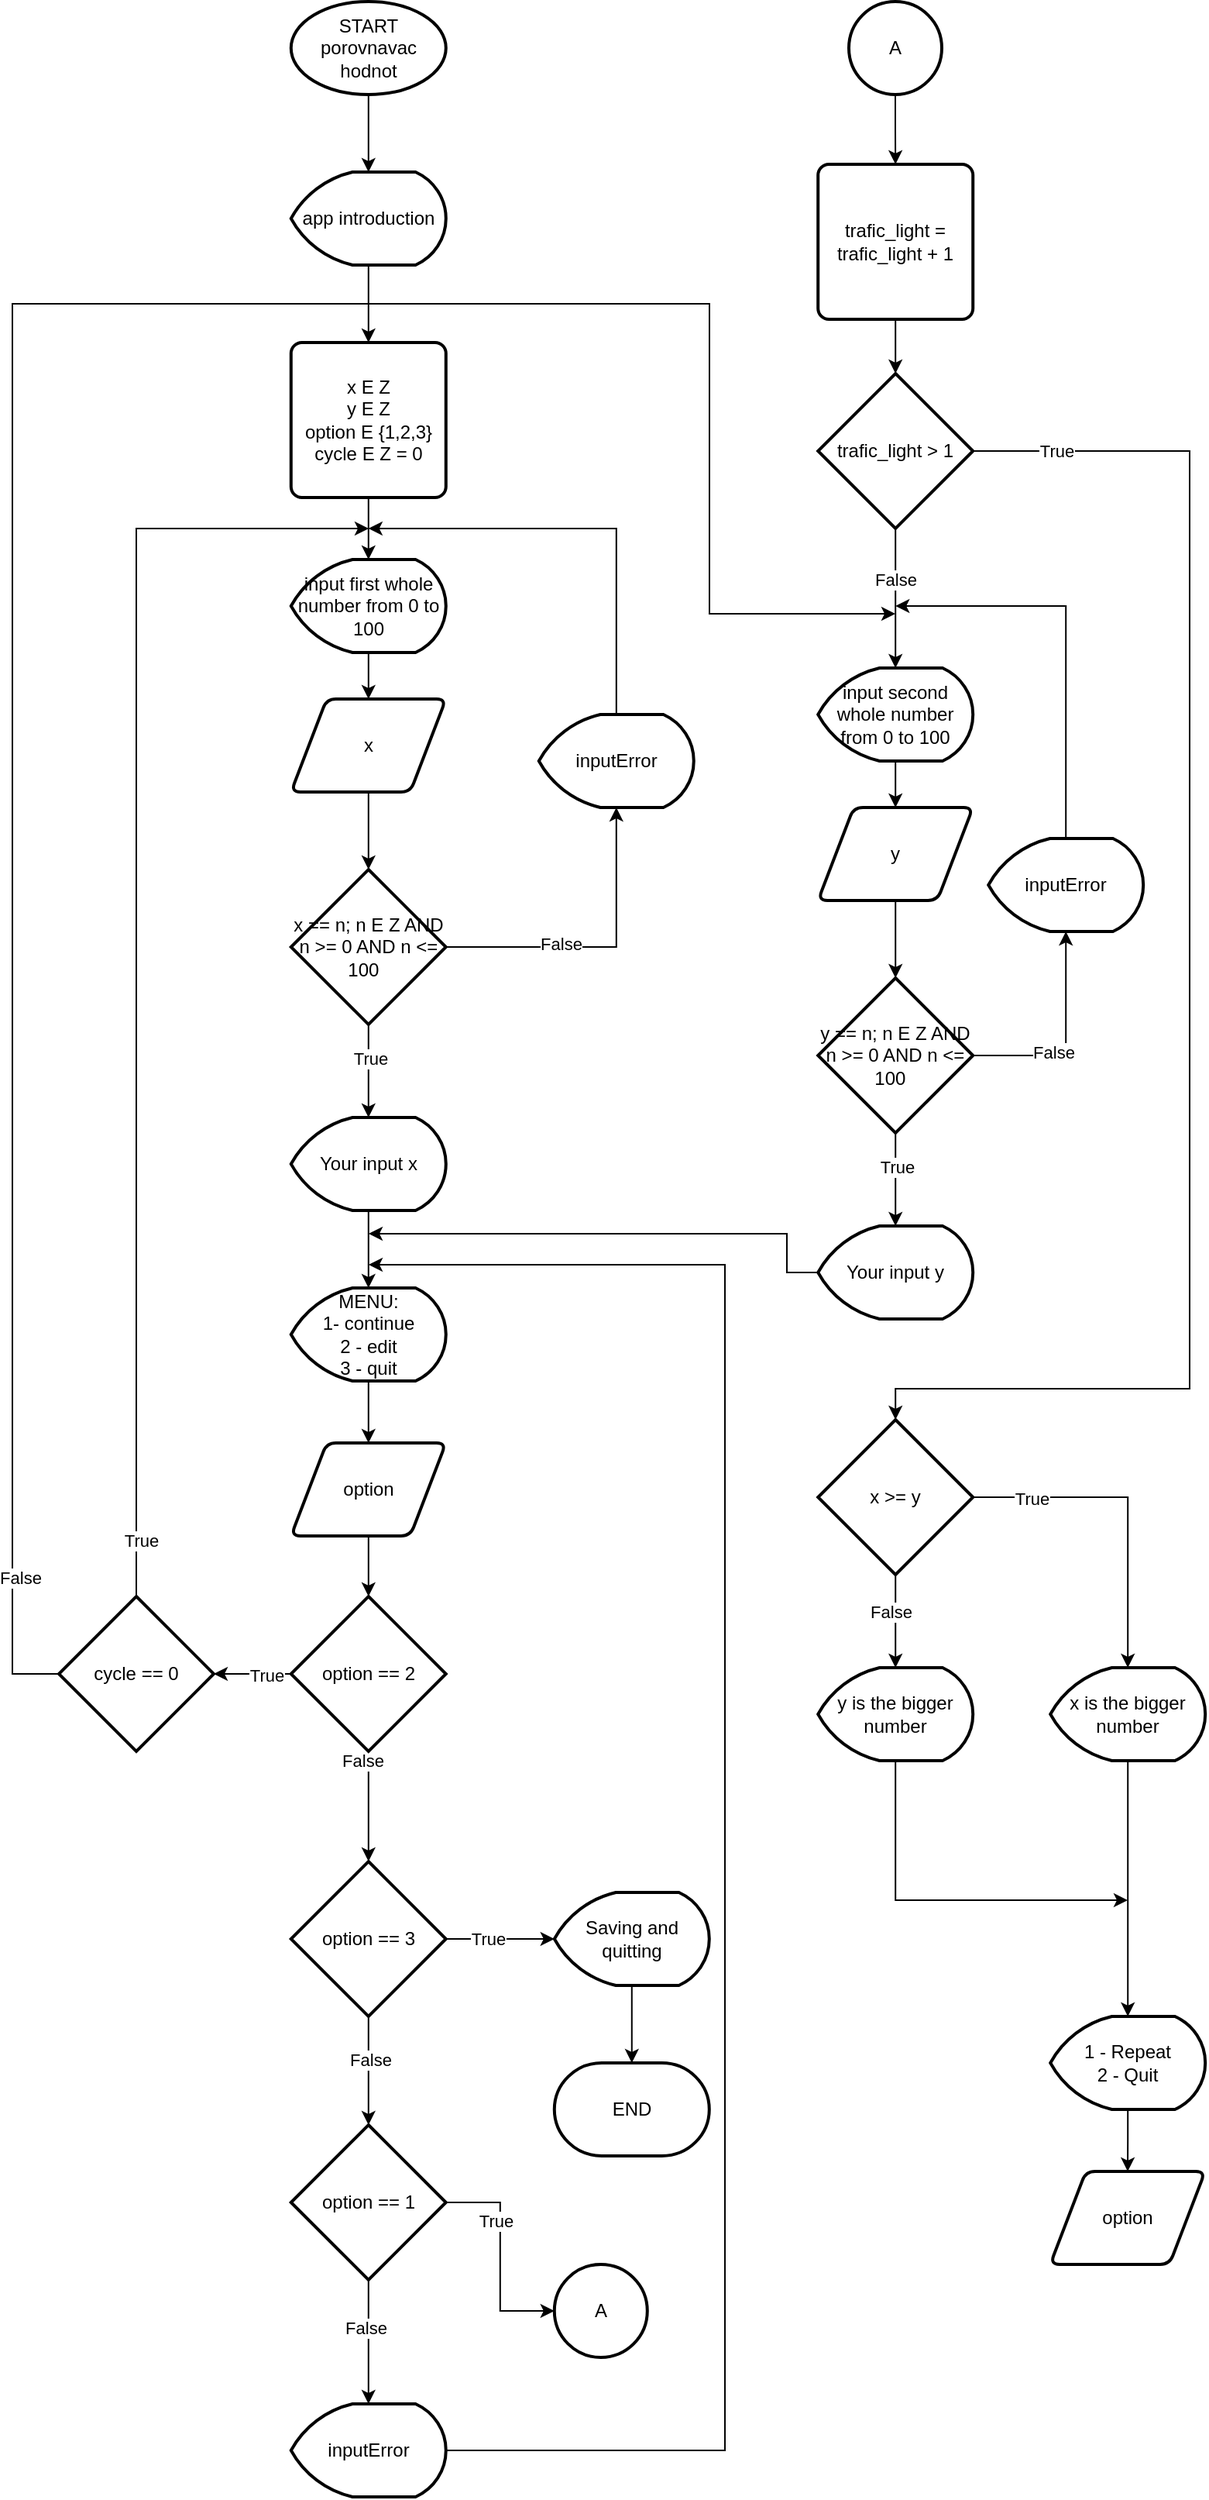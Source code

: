 <mxfile version="20.6.2" type="device"><diagram id="C5RBs43oDa-KdzZeNtuy" name="Page-1"><mxGraphModel dx="1586" dy="953" grid="1" gridSize="10" guides="1" tooltips="1" connect="1" arrows="1" fold="1" page="1" pageScale="1" pageWidth="827" pageHeight="1169" math="0" shadow="0"><root><mxCell id="WIyWlLk6GJQsqaUBKTNV-0"/><mxCell id="WIyWlLk6GJQsqaUBKTNV-1" parent="WIyWlLk6GJQsqaUBKTNV-0"/><mxCell id="ViDhvt9mj5HyhVhJRqnf-46" value="" style="edgeStyle=orthogonalEdgeStyle;rounded=0;orthogonalLoop=1;jettySize=auto;html=1;" parent="WIyWlLk6GJQsqaUBKTNV-1" source="ViDhvt9mj5HyhVhJRqnf-44" target="ViDhvt9mj5HyhVhJRqnf-45" edge="1"><mxGeometry relative="1" as="geometry"/></mxCell><mxCell id="ViDhvt9mj5HyhVhJRqnf-44" value="START&lt;br&gt;porovnavac hodnot" style="strokeWidth=2;html=1;shape=mxgraph.flowchart.start_1;whiteSpace=wrap;" parent="WIyWlLk6GJQsqaUBKTNV-1" vertex="1"><mxGeometry x="199.89" y="15" width="100" height="60" as="geometry"/></mxCell><mxCell id="ViDhvt9mj5HyhVhJRqnf-51" value="" style="edgeStyle=orthogonalEdgeStyle;rounded=0;orthogonalLoop=1;jettySize=auto;html=1;" parent="WIyWlLk6GJQsqaUBKTNV-1" source="ViDhvt9mj5HyhVhJRqnf-45" target="ViDhvt9mj5HyhVhJRqnf-47" edge="1"><mxGeometry relative="1" as="geometry"/></mxCell><mxCell id="ViDhvt9mj5HyhVhJRqnf-45" value="app introduction" style="strokeWidth=2;html=1;shape=mxgraph.flowchart.display;whiteSpace=wrap;" parent="WIyWlLk6GJQsqaUBKTNV-1" vertex="1"><mxGeometry x="199.89" y="125" width="100" height="60" as="geometry"/></mxCell><mxCell id="ViDhvt9mj5HyhVhJRqnf-52" value="" style="edgeStyle=orthogonalEdgeStyle;rounded=0;orthogonalLoop=1;jettySize=auto;html=1;" parent="WIyWlLk6GJQsqaUBKTNV-1" source="ViDhvt9mj5HyhVhJRqnf-47" target="ViDhvt9mj5HyhVhJRqnf-48" edge="1"><mxGeometry relative="1" as="geometry"/></mxCell><mxCell id="ViDhvt9mj5HyhVhJRqnf-47" value="x E Z&lt;br&gt;y E Z&lt;br&gt;option E {1,2,3}&lt;br&gt;cycle E Z = 0" style="rounded=1;whiteSpace=wrap;html=1;absoluteArcSize=1;arcSize=14;strokeWidth=2;" parent="WIyWlLk6GJQsqaUBKTNV-1" vertex="1"><mxGeometry x="199.89" y="235" width="100" height="100" as="geometry"/></mxCell><mxCell id="ViDhvt9mj5HyhVhJRqnf-53" value="" style="edgeStyle=orthogonalEdgeStyle;rounded=0;orthogonalLoop=1;jettySize=auto;html=1;" parent="WIyWlLk6GJQsqaUBKTNV-1" source="ViDhvt9mj5HyhVhJRqnf-48" target="ViDhvt9mj5HyhVhJRqnf-49" edge="1"><mxGeometry relative="1" as="geometry"/></mxCell><mxCell id="ViDhvt9mj5HyhVhJRqnf-48" value="input first whole number from 0 to 100" style="strokeWidth=2;html=1;shape=mxgraph.flowchart.display;whiteSpace=wrap;" parent="WIyWlLk6GJQsqaUBKTNV-1" vertex="1"><mxGeometry x="199.89" y="375" width="100" height="60" as="geometry"/></mxCell><mxCell id="ViDhvt9mj5HyhVhJRqnf-54" value="" style="edgeStyle=orthogonalEdgeStyle;rounded=0;orthogonalLoop=1;jettySize=auto;html=1;" parent="WIyWlLk6GJQsqaUBKTNV-1" source="ViDhvt9mj5HyhVhJRqnf-49" target="ViDhvt9mj5HyhVhJRqnf-50" edge="1"><mxGeometry relative="1" as="geometry"/></mxCell><mxCell id="ViDhvt9mj5HyhVhJRqnf-49" value="x" style="shape=parallelogram;html=1;strokeWidth=2;perimeter=parallelogramPerimeter;whiteSpace=wrap;rounded=1;arcSize=12;size=0.23;" parent="WIyWlLk6GJQsqaUBKTNV-1" vertex="1"><mxGeometry x="199.89" y="465" width="100" height="60" as="geometry"/></mxCell><mxCell id="ViDhvt9mj5HyhVhJRqnf-57" style="edgeStyle=orthogonalEdgeStyle;rounded=0;orthogonalLoop=1;jettySize=auto;html=1;entryX=0.5;entryY=1;entryDx=0;entryDy=0;entryPerimeter=0;" parent="WIyWlLk6GJQsqaUBKTNV-1" source="ViDhvt9mj5HyhVhJRqnf-50" target="ViDhvt9mj5HyhVhJRqnf-55" edge="1"><mxGeometry relative="1" as="geometry"/></mxCell><mxCell id="ViDhvt9mj5HyhVhJRqnf-60" value="False" style="edgeLabel;html=1;align=center;verticalAlign=middle;resizable=0;points=[];" parent="ViDhvt9mj5HyhVhJRqnf-57" vertex="1" connectable="0"><mxGeometry x="-0.264" y="2" relative="1" as="geometry"><mxPoint as="offset"/></mxGeometry></mxCell><mxCell id="ViDhvt9mj5HyhVhJRqnf-59" value="" style="edgeStyle=orthogonalEdgeStyle;rounded=0;orthogonalLoop=1;jettySize=auto;html=1;" parent="WIyWlLk6GJQsqaUBKTNV-1" source="ViDhvt9mj5HyhVhJRqnf-50" target="ViDhvt9mj5HyhVhJRqnf-58" edge="1"><mxGeometry relative="1" as="geometry"/></mxCell><mxCell id="ViDhvt9mj5HyhVhJRqnf-61" value="True" style="edgeLabel;html=1;align=center;verticalAlign=middle;resizable=0;points=[];" parent="ViDhvt9mj5HyhVhJRqnf-59" vertex="1" connectable="0"><mxGeometry x="-0.272" y="1" relative="1" as="geometry"><mxPoint as="offset"/></mxGeometry></mxCell><mxCell id="ViDhvt9mj5HyhVhJRqnf-50" value="x == n; n E Z AND n &amp;gt;= 0 AND n &amp;lt;= 100&amp;nbsp;&amp;nbsp;" style="strokeWidth=2;html=1;shape=mxgraph.flowchart.decision;whiteSpace=wrap;" parent="WIyWlLk6GJQsqaUBKTNV-1" vertex="1"><mxGeometry x="199.89" y="575" width="100" height="100" as="geometry"/></mxCell><mxCell id="ViDhvt9mj5HyhVhJRqnf-56" style="edgeStyle=orthogonalEdgeStyle;rounded=0;orthogonalLoop=1;jettySize=auto;html=1;" parent="WIyWlLk6GJQsqaUBKTNV-1" source="ViDhvt9mj5HyhVhJRqnf-55" edge="1"><mxGeometry relative="1" as="geometry"><mxPoint x="249.89" y="355" as="targetPoint"/><Array as="points"><mxPoint x="409.89" y="355"/><mxPoint x="249.89" y="355"/></Array></mxGeometry></mxCell><mxCell id="ViDhvt9mj5HyhVhJRqnf-55" value="inputError" style="strokeWidth=2;html=1;shape=mxgraph.flowchart.display;whiteSpace=wrap;" parent="WIyWlLk6GJQsqaUBKTNV-1" vertex="1"><mxGeometry x="359.89" y="475" width="100" height="60" as="geometry"/></mxCell><mxCell id="ViDhvt9mj5HyhVhJRqnf-63" value="" style="edgeStyle=orthogonalEdgeStyle;rounded=0;orthogonalLoop=1;jettySize=auto;html=1;" parent="WIyWlLk6GJQsqaUBKTNV-1" source="ViDhvt9mj5HyhVhJRqnf-58" target="ViDhvt9mj5HyhVhJRqnf-62" edge="1"><mxGeometry relative="1" as="geometry"/></mxCell><mxCell id="ViDhvt9mj5HyhVhJRqnf-58" value="Your input x" style="strokeWidth=2;html=1;shape=mxgraph.flowchart.display;whiteSpace=wrap;" parent="WIyWlLk6GJQsqaUBKTNV-1" vertex="1"><mxGeometry x="199.89" y="735" width="100" height="60" as="geometry"/></mxCell><mxCell id="ViDhvt9mj5HyhVhJRqnf-65" value="" style="edgeStyle=orthogonalEdgeStyle;rounded=0;orthogonalLoop=1;jettySize=auto;html=1;" parent="WIyWlLk6GJQsqaUBKTNV-1" source="ViDhvt9mj5HyhVhJRqnf-62" target="ViDhvt9mj5HyhVhJRqnf-64" edge="1"><mxGeometry relative="1" as="geometry"/></mxCell><mxCell id="ViDhvt9mj5HyhVhJRqnf-62" value="MENU:&lt;br&gt;1- continue&lt;br&gt;2 - edit&lt;br&gt;3 - quit" style="strokeWidth=2;html=1;shape=mxgraph.flowchart.display;whiteSpace=wrap;" parent="WIyWlLk6GJQsqaUBKTNV-1" vertex="1"><mxGeometry x="199.89" y="845" width="100" height="60" as="geometry"/></mxCell><mxCell id="ViDhvt9mj5HyhVhJRqnf-67" value="" style="edgeStyle=orthogonalEdgeStyle;rounded=0;orthogonalLoop=1;jettySize=auto;html=1;" parent="WIyWlLk6GJQsqaUBKTNV-1" source="ViDhvt9mj5HyhVhJRqnf-64" target="ViDhvt9mj5HyhVhJRqnf-66" edge="1"><mxGeometry relative="1" as="geometry"/></mxCell><mxCell id="ViDhvt9mj5HyhVhJRqnf-64" value="option" style="shape=parallelogram;html=1;strokeWidth=2;perimeter=parallelogramPerimeter;whiteSpace=wrap;rounded=1;arcSize=12;size=0.23;" parent="WIyWlLk6GJQsqaUBKTNV-1" vertex="1"><mxGeometry x="199.89" y="945" width="100" height="60" as="geometry"/></mxCell><object label="" id="ViDhvt9mj5HyhVhJRqnf-70"><mxCell style="edgeStyle=orthogonalEdgeStyle;rounded=0;orthogonalLoop=1;jettySize=auto;html=1;" parent="WIyWlLk6GJQsqaUBKTNV-1" source="ViDhvt9mj5HyhVhJRqnf-66" target="ViDhvt9mj5HyhVhJRqnf-69" edge="1"><mxGeometry relative="1" as="geometry"><Array as="points"><mxPoint x="249.89" y="1165"/><mxPoint x="249.89" y="1165"/></Array></mxGeometry></mxCell></object><mxCell id="ViDhvt9mj5HyhVhJRqnf-74" value="False" style="edgeLabel;html=1;align=center;verticalAlign=middle;resizable=0;points=[];" parent="ViDhvt9mj5HyhVhJRqnf-70" vertex="1" connectable="0"><mxGeometry x="-0.296" y="-4" relative="1" as="geometry"><mxPoint y="-19" as="offset"/></mxGeometry></mxCell><mxCell id="qItkg6InFwcUhKnaSouw-42" value="" style="edgeStyle=orthogonalEdgeStyle;rounded=0;orthogonalLoop=1;jettySize=auto;html=1;" parent="WIyWlLk6GJQsqaUBKTNV-1" source="ViDhvt9mj5HyhVhJRqnf-66" target="qItkg6InFwcUhKnaSouw-41" edge="1"><mxGeometry relative="1" as="geometry"/></mxCell><mxCell id="_-ZKVTHXtM-ltwm5j8Km-3" value="True" style="edgeLabel;html=1;align=center;verticalAlign=middle;resizable=0;points=[];" vertex="1" connectable="0" parent="qItkg6InFwcUhKnaSouw-42"><mxGeometry x="-0.362" y="1" relative="1" as="geometry"><mxPoint as="offset"/></mxGeometry></mxCell><mxCell id="ViDhvt9mj5HyhVhJRqnf-66" value="option == 2" style="strokeWidth=2;html=1;shape=mxgraph.flowchart.decision;whiteSpace=wrap;" parent="WIyWlLk6GJQsqaUBKTNV-1" vertex="1"><mxGeometry x="199.89" y="1044" width="100" height="100" as="geometry"/></mxCell><mxCell id="ViDhvt9mj5HyhVhJRqnf-72" value="" style="edgeStyle=orthogonalEdgeStyle;rounded=0;orthogonalLoop=1;jettySize=auto;html=1;" parent="WIyWlLk6GJQsqaUBKTNV-1" source="ViDhvt9mj5HyhVhJRqnf-69" target="ViDhvt9mj5HyhVhJRqnf-71" edge="1"><mxGeometry relative="1" as="geometry"/></mxCell><mxCell id="ViDhvt9mj5HyhVhJRqnf-75" value="False" style="edgeLabel;html=1;align=center;verticalAlign=middle;resizable=0;points=[];" parent="ViDhvt9mj5HyhVhJRqnf-72" vertex="1" connectable="0"><mxGeometry x="-0.21" y="1" relative="1" as="geometry"><mxPoint as="offset"/></mxGeometry></mxCell><mxCell id="ViDhvt9mj5HyhVhJRqnf-78" value="" style="edgeStyle=orthogonalEdgeStyle;rounded=0;orthogonalLoop=1;jettySize=auto;html=1;" parent="WIyWlLk6GJQsqaUBKTNV-1" source="ViDhvt9mj5HyhVhJRqnf-69" target="ViDhvt9mj5HyhVhJRqnf-76" edge="1"><mxGeometry relative="1" as="geometry"/></mxCell><mxCell id="ViDhvt9mj5HyhVhJRqnf-80" value="True" style="edgeLabel;html=1;align=center;verticalAlign=middle;resizable=0;points=[];" parent="ViDhvt9mj5HyhVhJRqnf-78" vertex="1" connectable="0"><mxGeometry x="-0.246" relative="1" as="geometry"><mxPoint as="offset"/></mxGeometry></mxCell><mxCell id="ViDhvt9mj5HyhVhJRqnf-69" value="option == 3" style="strokeWidth=2;html=1;shape=mxgraph.flowchart.decision;whiteSpace=wrap;" parent="WIyWlLk6GJQsqaUBKTNV-1" vertex="1"><mxGeometry x="199.89" y="1215" width="100" height="100" as="geometry"/></mxCell><mxCell id="n05oCTqLYM93C7YEkfNj-23" value="" style="edgeStyle=orthogonalEdgeStyle;rounded=0;orthogonalLoop=1;jettySize=auto;html=1;" parent="WIyWlLk6GJQsqaUBKTNV-1" source="ViDhvt9mj5HyhVhJRqnf-71" target="n05oCTqLYM93C7YEkfNj-20" edge="1"><mxGeometry relative="1" as="geometry"/></mxCell><mxCell id="n05oCTqLYM93C7YEkfNj-24" value="False&lt;br&gt;" style="edgeLabel;html=1;align=center;verticalAlign=middle;resizable=0;points=[];" parent="n05oCTqLYM93C7YEkfNj-23" connectable="0" vertex="1"><mxGeometry x="-0.237" y="-2" relative="1" as="geometry"><mxPoint as="offset"/></mxGeometry></mxCell><mxCell id="qItkg6InFwcUhKnaSouw-33" style="edgeStyle=orthogonalEdgeStyle;rounded=0;orthogonalLoop=1;jettySize=auto;html=1;" parent="WIyWlLk6GJQsqaUBKTNV-1" source="ViDhvt9mj5HyhVhJRqnf-71" target="qItkg6InFwcUhKnaSouw-31" edge="1"><mxGeometry relative="1" as="geometry"/></mxCell><mxCell id="qItkg6InFwcUhKnaSouw-34" value="True" style="edgeLabel;html=1;align=center;verticalAlign=middle;resizable=0;points=[];" parent="qItkg6InFwcUhKnaSouw-33" vertex="1" connectable="0"><mxGeometry x="-0.329" y="-3" relative="1" as="geometry"><mxPoint as="offset"/></mxGeometry></mxCell><mxCell id="ViDhvt9mj5HyhVhJRqnf-71" value="option == 1" style="strokeWidth=2;html=1;shape=mxgraph.flowchart.decision;whiteSpace=wrap;" parent="WIyWlLk6GJQsqaUBKTNV-1" vertex="1"><mxGeometry x="199.89" y="1385" width="100" height="100" as="geometry"/></mxCell><mxCell id="ViDhvt9mj5HyhVhJRqnf-79" value="" style="edgeStyle=orthogonalEdgeStyle;rounded=0;orthogonalLoop=1;jettySize=auto;html=1;" parent="WIyWlLk6GJQsqaUBKTNV-1" source="ViDhvt9mj5HyhVhJRqnf-76" target="ViDhvt9mj5HyhVhJRqnf-77" edge="1"><mxGeometry relative="1" as="geometry"/></mxCell><mxCell id="ViDhvt9mj5HyhVhJRqnf-76" value="Saving and quitting" style="strokeWidth=2;html=1;shape=mxgraph.flowchart.display;whiteSpace=wrap;" parent="WIyWlLk6GJQsqaUBKTNV-1" vertex="1"><mxGeometry x="369.89" y="1235" width="100" height="60" as="geometry"/></mxCell><mxCell id="ViDhvt9mj5HyhVhJRqnf-77" value="END" style="strokeWidth=2;html=1;shape=mxgraph.flowchart.terminator;whiteSpace=wrap;" parent="WIyWlLk6GJQsqaUBKTNV-1" vertex="1"><mxGeometry x="369.89" y="1345" width="100" height="60" as="geometry"/></mxCell><mxCell id="n05oCTqLYM93C7YEkfNj-0" value="" style="edgeStyle=orthogonalEdgeStyle;rounded=0;orthogonalLoop=1;jettySize=auto;html=1;" parent="WIyWlLk6GJQsqaUBKTNV-1" source="n05oCTqLYM93C7YEkfNj-1" target="n05oCTqLYM93C7YEkfNj-3" edge="1"><mxGeometry relative="1" as="geometry"/></mxCell><mxCell id="n05oCTqLYM93C7YEkfNj-1" value="input second whole number from 0 to 100" style="strokeWidth=2;html=1;shape=mxgraph.flowchart.display;whiteSpace=wrap;" parent="WIyWlLk6GJQsqaUBKTNV-1" vertex="1"><mxGeometry x="540.11" y="445" width="100" height="60" as="geometry"/></mxCell><mxCell id="n05oCTqLYM93C7YEkfNj-2" value="" style="edgeStyle=orthogonalEdgeStyle;rounded=0;orthogonalLoop=1;jettySize=auto;html=1;" parent="WIyWlLk6GJQsqaUBKTNV-1" source="n05oCTqLYM93C7YEkfNj-3" target="n05oCTqLYM93C7YEkfNj-8" edge="1"><mxGeometry relative="1" as="geometry"/></mxCell><mxCell id="n05oCTqLYM93C7YEkfNj-3" value="y" style="shape=parallelogram;html=1;strokeWidth=2;perimeter=parallelogramPerimeter;whiteSpace=wrap;rounded=1;arcSize=12;size=0.23;" parent="WIyWlLk6GJQsqaUBKTNV-1" vertex="1"><mxGeometry x="540.11" y="535" width="100" height="60" as="geometry"/></mxCell><mxCell id="n05oCTqLYM93C7YEkfNj-4" style="edgeStyle=orthogonalEdgeStyle;rounded=0;orthogonalLoop=1;jettySize=auto;html=1;entryX=0.5;entryY=1;entryDx=0;entryDy=0;entryPerimeter=0;" parent="WIyWlLk6GJQsqaUBKTNV-1" source="n05oCTqLYM93C7YEkfNj-8" target="n05oCTqLYM93C7YEkfNj-9" edge="1"><mxGeometry relative="1" as="geometry"/></mxCell><mxCell id="n05oCTqLYM93C7YEkfNj-5" value="False" style="edgeLabel;html=1;align=center;verticalAlign=middle;resizable=0;points=[];" parent="n05oCTqLYM93C7YEkfNj-4" connectable="0" vertex="1"><mxGeometry x="-0.264" y="2" relative="1" as="geometry"><mxPoint as="offset"/></mxGeometry></mxCell><mxCell id="n05oCTqLYM93C7YEkfNj-6" value="" style="edgeStyle=orthogonalEdgeStyle;rounded=0;orthogonalLoop=1;jettySize=auto;html=1;" parent="WIyWlLk6GJQsqaUBKTNV-1" source="n05oCTqLYM93C7YEkfNj-8" target="n05oCTqLYM93C7YEkfNj-11" edge="1"><mxGeometry relative="1" as="geometry"/></mxCell><mxCell id="n05oCTqLYM93C7YEkfNj-7" value="True" style="edgeLabel;html=1;align=center;verticalAlign=middle;resizable=0;points=[];" parent="n05oCTqLYM93C7YEkfNj-6" connectable="0" vertex="1"><mxGeometry x="-0.272" y="1" relative="1" as="geometry"><mxPoint as="offset"/></mxGeometry></mxCell><mxCell id="n05oCTqLYM93C7YEkfNj-8" value="y == n; n E Z AND n &amp;gt;= 0 AND n &amp;lt;= 100&amp;nbsp;&amp;nbsp;" style="strokeWidth=2;html=1;shape=mxgraph.flowchart.decision;whiteSpace=wrap;" parent="WIyWlLk6GJQsqaUBKTNV-1" vertex="1"><mxGeometry x="540.11" y="645" width="100" height="100" as="geometry"/></mxCell><mxCell id="_-ZKVTHXtM-ltwm5j8Km-0" style="edgeStyle=orthogonalEdgeStyle;rounded=0;orthogonalLoop=1;jettySize=auto;html=1;" edge="1" parent="WIyWlLk6GJQsqaUBKTNV-1" source="n05oCTqLYM93C7YEkfNj-9"><mxGeometry relative="1" as="geometry"><mxPoint x="590.11" y="405" as="targetPoint"/><Array as="points"><mxPoint x="700.11" y="405"/></Array></mxGeometry></mxCell><mxCell id="n05oCTqLYM93C7YEkfNj-9" value="inputError" style="strokeWidth=2;html=1;shape=mxgraph.flowchart.display;whiteSpace=wrap;" parent="WIyWlLk6GJQsqaUBKTNV-1" vertex="1"><mxGeometry x="650.11" y="555" width="100" height="60" as="geometry"/></mxCell><mxCell id="_-ZKVTHXtM-ltwm5j8Km-10" style="edgeStyle=orthogonalEdgeStyle;rounded=0;orthogonalLoop=1;jettySize=auto;html=1;exitX=0;exitY=0.5;exitDx=0;exitDy=0;exitPerimeter=0;" edge="1" parent="WIyWlLk6GJQsqaUBKTNV-1" source="n05oCTqLYM93C7YEkfNj-11"><mxGeometry relative="1" as="geometry"><mxPoint x="250" y="810" as="targetPoint"/><Array as="points"><mxPoint x="520" y="835"/><mxPoint x="520" y="810"/><mxPoint x="250" y="810"/></Array></mxGeometry></mxCell><mxCell id="n05oCTqLYM93C7YEkfNj-11" value="Your input y" style="strokeWidth=2;html=1;shape=mxgraph.flowchart.display;whiteSpace=wrap;" parent="WIyWlLk6GJQsqaUBKTNV-1" vertex="1"><mxGeometry x="540.11" y="805" width="100" height="60" as="geometry"/></mxCell><mxCell id="n05oCTqLYM93C7YEkfNj-25" style="edgeStyle=orthogonalEdgeStyle;rounded=0;orthogonalLoop=1;jettySize=auto;html=1;exitX=1;exitY=0.5;exitDx=0;exitDy=0;exitPerimeter=0;" parent="WIyWlLk6GJQsqaUBKTNV-1" source="n05oCTqLYM93C7YEkfNj-20" edge="1"><mxGeometry relative="1" as="geometry"><mxPoint x="250" y="830" as="targetPoint"/><Array as="points"><mxPoint x="480" y="1595"/><mxPoint x="480" y="830"/><mxPoint x="250" y="830"/></Array></mxGeometry></mxCell><mxCell id="n05oCTqLYM93C7YEkfNj-20" value="inputError" style="strokeWidth=2;html=1;shape=mxgraph.flowchart.display;whiteSpace=wrap;" parent="WIyWlLk6GJQsqaUBKTNV-1" vertex="1"><mxGeometry x="199.89" y="1565" width="100" height="60" as="geometry"/></mxCell><mxCell id="qItkg6InFwcUhKnaSouw-31" value="A" style="strokeWidth=2;html=1;shape=mxgraph.flowchart.start_2;whiteSpace=wrap;" parent="WIyWlLk6GJQsqaUBKTNV-1" vertex="1"><mxGeometry x="369.89" y="1475" width="60" height="60" as="geometry"/></mxCell><mxCell id="qItkg6InFwcUhKnaSouw-46" value="" style="edgeStyle=orthogonalEdgeStyle;rounded=0;orthogonalLoop=1;jettySize=auto;html=1;" parent="WIyWlLk6GJQsqaUBKTNV-1" source="qItkg6InFwcUhKnaSouw-36" target="qItkg6InFwcUhKnaSouw-45" edge="1"><mxGeometry relative="1" as="geometry"/></mxCell><mxCell id="qItkg6InFwcUhKnaSouw-36" value="A" style="strokeWidth=2;html=1;shape=mxgraph.flowchart.start_2;whiteSpace=wrap;" parent="WIyWlLk6GJQsqaUBKTNV-1" vertex="1"><mxGeometry x="560" y="15" width="60" height="60" as="geometry"/></mxCell><mxCell id="qItkg6InFwcUhKnaSouw-51" style="edgeStyle=orthogonalEdgeStyle;rounded=0;orthogonalLoop=1;jettySize=auto;html=1;" parent="WIyWlLk6GJQsqaUBKTNV-1" source="qItkg6InFwcUhKnaSouw-41" edge="1"><mxGeometry relative="1" as="geometry"><mxPoint x="250" y="355" as="targetPoint"/><Array as="points"><mxPoint x="100" y="355"/><mxPoint x="250" y="355"/></Array></mxGeometry></mxCell><mxCell id="qItkg6InFwcUhKnaSouw-52" value="True" style="edgeLabel;html=1;align=center;verticalAlign=middle;resizable=0;points=[];" parent="qItkg6InFwcUhKnaSouw-51" vertex="1" connectable="0"><mxGeometry x="-0.913" y="-3" relative="1" as="geometry"><mxPoint as="offset"/></mxGeometry></mxCell><mxCell id="_-ZKVTHXtM-ltwm5j8Km-9" style="edgeStyle=orthogonalEdgeStyle;rounded=0;orthogonalLoop=1;jettySize=auto;html=1;" edge="1" parent="WIyWlLk6GJQsqaUBKTNV-1" source="qItkg6InFwcUhKnaSouw-41"><mxGeometry relative="1" as="geometry"><mxPoint x="590" y="410" as="targetPoint"/><Array as="points"><mxPoint x="20" y="1094"/><mxPoint x="20" y="210"/><mxPoint x="470" y="210"/><mxPoint x="470" y="410"/></Array></mxGeometry></mxCell><mxCell id="_-ZKVTHXtM-ltwm5j8Km-12" value="False" style="edgeLabel;html=1;align=center;verticalAlign=middle;resizable=0;points=[];" vertex="1" connectable="0" parent="_-ZKVTHXtM-ltwm5j8Km-9"><mxGeometry x="-0.891" y="-5" relative="1" as="geometry"><mxPoint as="offset"/></mxGeometry></mxCell><mxCell id="qItkg6InFwcUhKnaSouw-41" value="cycle == 0" style="strokeWidth=2;html=1;shape=mxgraph.flowchart.decision;whiteSpace=wrap;" parent="WIyWlLk6GJQsqaUBKTNV-1" vertex="1"><mxGeometry x="50" y="1044" width="100" height="100" as="geometry"/></mxCell><mxCell id="qItkg6InFwcUhKnaSouw-54" value="" style="edgeStyle=orthogonalEdgeStyle;rounded=0;orthogonalLoop=1;jettySize=auto;html=1;" parent="WIyWlLk6GJQsqaUBKTNV-1" source="qItkg6InFwcUhKnaSouw-45" target="qItkg6InFwcUhKnaSouw-53" edge="1"><mxGeometry relative="1" as="geometry"/></mxCell><mxCell id="qItkg6InFwcUhKnaSouw-45" value="trafic_light = trafic_light + 1" style="rounded=1;whiteSpace=wrap;html=1;absoluteArcSize=1;arcSize=14;strokeWidth=2;" parent="WIyWlLk6GJQsqaUBKTNV-1" vertex="1"><mxGeometry x="540.11" y="120" width="100" height="100" as="geometry"/></mxCell><mxCell id="qItkg6InFwcUhKnaSouw-55" value="" style="edgeStyle=orthogonalEdgeStyle;rounded=0;orthogonalLoop=1;jettySize=auto;html=1;" parent="WIyWlLk6GJQsqaUBKTNV-1" source="qItkg6InFwcUhKnaSouw-53" target="n05oCTqLYM93C7YEkfNj-1" edge="1"><mxGeometry relative="1" as="geometry"><Array as="points"><mxPoint x="590.11" y="365"/><mxPoint x="590.11" y="365"/></Array></mxGeometry></mxCell><mxCell id="qItkg6InFwcUhKnaSouw-145" value="False" style="edgeLabel;html=1;align=center;verticalAlign=middle;resizable=0;points=[];" parent="qItkg6InFwcUhKnaSouw-55" vertex="1" connectable="0"><mxGeometry x="-0.283" relative="1" as="geometry"><mxPoint as="offset"/></mxGeometry></mxCell><mxCell id="_-ZKVTHXtM-ltwm5j8Km-1" style="edgeStyle=orthogonalEdgeStyle;rounded=0;orthogonalLoop=1;jettySize=auto;html=1;entryX=0.5;entryY=0;entryDx=0;entryDy=0;entryPerimeter=0;" edge="1" parent="WIyWlLk6GJQsqaUBKTNV-1" source="qItkg6InFwcUhKnaSouw-53" target="qItkg6InFwcUhKnaSouw-146"><mxGeometry relative="1" as="geometry"><mxPoint x="770" y="910.0" as="targetPoint"/><Array as="points"><mxPoint x="780" y="305"/><mxPoint x="780" y="910"/><mxPoint x="590" y="910"/></Array></mxGeometry></mxCell><mxCell id="_-ZKVTHXtM-ltwm5j8Km-2" value="True" style="edgeLabel;html=1;align=center;verticalAlign=middle;resizable=0;points=[];" vertex="1" connectable="0" parent="_-ZKVTHXtM-ltwm5j8Km-1"><mxGeometry x="-0.888" relative="1" as="geometry"><mxPoint as="offset"/></mxGeometry></mxCell><mxCell id="qItkg6InFwcUhKnaSouw-53" value="trafic_light &amp;gt; 1" style="strokeWidth=2;html=1;shape=mxgraph.flowchart.decision;whiteSpace=wrap;" parent="WIyWlLk6GJQsqaUBKTNV-1" vertex="1"><mxGeometry x="540.11" y="255" width="100" height="100" as="geometry"/></mxCell><mxCell id="qItkg6InFwcUhKnaSouw-150" value="" style="edgeStyle=orthogonalEdgeStyle;rounded=0;orthogonalLoop=1;jettySize=auto;html=1;" parent="WIyWlLk6GJQsqaUBKTNV-1" source="qItkg6InFwcUhKnaSouw-146" target="qItkg6InFwcUhKnaSouw-149" edge="1"><mxGeometry relative="1" as="geometry"/></mxCell><mxCell id="qItkg6InFwcUhKnaSouw-151" value="False" style="edgeLabel;html=1;align=center;verticalAlign=middle;resizable=0;points=[];" parent="qItkg6InFwcUhKnaSouw-150" vertex="1" connectable="0"><mxGeometry x="-0.222" y="-3" relative="1" as="geometry"><mxPoint as="offset"/></mxGeometry></mxCell><mxCell id="qItkg6InFwcUhKnaSouw-153" style="edgeStyle=orthogonalEdgeStyle;rounded=0;orthogonalLoop=1;jettySize=auto;html=1;entryX=0.5;entryY=0;entryDx=0;entryDy=0;entryPerimeter=0;" parent="WIyWlLk6GJQsqaUBKTNV-1" source="qItkg6InFwcUhKnaSouw-146" target="qItkg6InFwcUhKnaSouw-152" edge="1"><mxGeometry relative="1" as="geometry"/></mxCell><mxCell id="qItkg6InFwcUhKnaSouw-154" value="True" style="edgeLabel;html=1;align=center;verticalAlign=middle;resizable=0;points=[];" parent="qItkg6InFwcUhKnaSouw-153" vertex="1" connectable="0"><mxGeometry x="-0.638" y="-1" relative="1" as="geometry"><mxPoint as="offset"/></mxGeometry></mxCell><mxCell id="qItkg6InFwcUhKnaSouw-146" value="x &amp;gt;= y" style="strokeWidth=2;html=1;shape=mxgraph.flowchart.decision;whiteSpace=wrap;" parent="WIyWlLk6GJQsqaUBKTNV-1" vertex="1"><mxGeometry x="540.11" y="930" width="100" height="100" as="geometry"/></mxCell><mxCell id="_-ZKVTHXtM-ltwm5j8Km-5" style="edgeStyle=orthogonalEdgeStyle;rounded=0;orthogonalLoop=1;jettySize=auto;html=1;" edge="1" parent="WIyWlLk6GJQsqaUBKTNV-1" source="qItkg6InFwcUhKnaSouw-149"><mxGeometry relative="1" as="geometry"><mxPoint x="740" y="1240" as="targetPoint"/><Array as="points"><mxPoint x="590" y="1240"/></Array></mxGeometry></mxCell><mxCell id="qItkg6InFwcUhKnaSouw-149" value="y is the bigger number" style="strokeWidth=2;html=1;shape=mxgraph.flowchart.display;whiteSpace=wrap;" parent="WIyWlLk6GJQsqaUBKTNV-1" vertex="1"><mxGeometry x="540.11" y="1090" width="100" height="60" as="geometry"/></mxCell><mxCell id="_-ZKVTHXtM-ltwm5j8Km-4" style="edgeStyle=orthogonalEdgeStyle;rounded=0;orthogonalLoop=1;jettySize=auto;html=1;" edge="1" parent="WIyWlLk6GJQsqaUBKTNV-1" source="qItkg6InFwcUhKnaSouw-152" target="_-ZKVTHXtM-ltwm5j8Km-6"><mxGeometry relative="1" as="geometry"><mxPoint x="740" y="1310" as="targetPoint"/></mxGeometry></mxCell><mxCell id="qItkg6InFwcUhKnaSouw-152" value="x is the bigger number" style="strokeWidth=2;html=1;shape=mxgraph.flowchart.display;whiteSpace=wrap;" parent="WIyWlLk6GJQsqaUBKTNV-1" vertex="1"><mxGeometry x="690.11" y="1090" width="100" height="60" as="geometry"/></mxCell><mxCell id="_-ZKVTHXtM-ltwm5j8Km-8" value="" style="edgeStyle=orthogonalEdgeStyle;rounded=0;orthogonalLoop=1;jettySize=auto;html=1;" edge="1" parent="WIyWlLk6GJQsqaUBKTNV-1" source="_-ZKVTHXtM-ltwm5j8Km-6" target="_-ZKVTHXtM-ltwm5j8Km-7"><mxGeometry relative="1" as="geometry"/></mxCell><mxCell id="_-ZKVTHXtM-ltwm5j8Km-6" value="1 - Repeat&lt;br&gt;2 - Quit" style="strokeWidth=2;html=1;shape=mxgraph.flowchart.display;whiteSpace=wrap;" vertex="1" parent="WIyWlLk6GJQsqaUBKTNV-1"><mxGeometry x="690.11" y="1315" width="100" height="60" as="geometry"/></mxCell><mxCell id="_-ZKVTHXtM-ltwm5j8Km-7" value="option" style="shape=parallelogram;html=1;strokeWidth=2;perimeter=parallelogramPerimeter;whiteSpace=wrap;rounded=1;arcSize=12;size=0.23;" vertex="1" parent="WIyWlLk6GJQsqaUBKTNV-1"><mxGeometry x="690" y="1415" width="100" height="60" as="geometry"/></mxCell></root></mxGraphModel></diagram></mxfile>